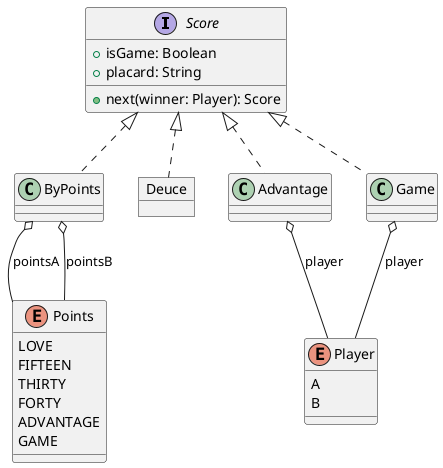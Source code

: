 @startuml
'https://plantuml.com/class-diagram

interface Score{
    +next(winner: Player): Score
    +isGame: Boolean
    +placard: String
}

class ByPoints
object Deuce
class Advantage
class Game

Score <|.. ByPoints
Score <|.. Deuce
Score <|.. Advantage
Score <|.. Game

ByPoints o-- Points : pointsA
ByPoints o-- Points : pointsB

Advantage o-- Player: player
Game o-- Player: player

enum Player {
    A
    B
}

enum Points{
    LOVE
    FIFTEEN
    THIRTY
    FORTY
    ADVANTAGE
    GAME
}

@enduml